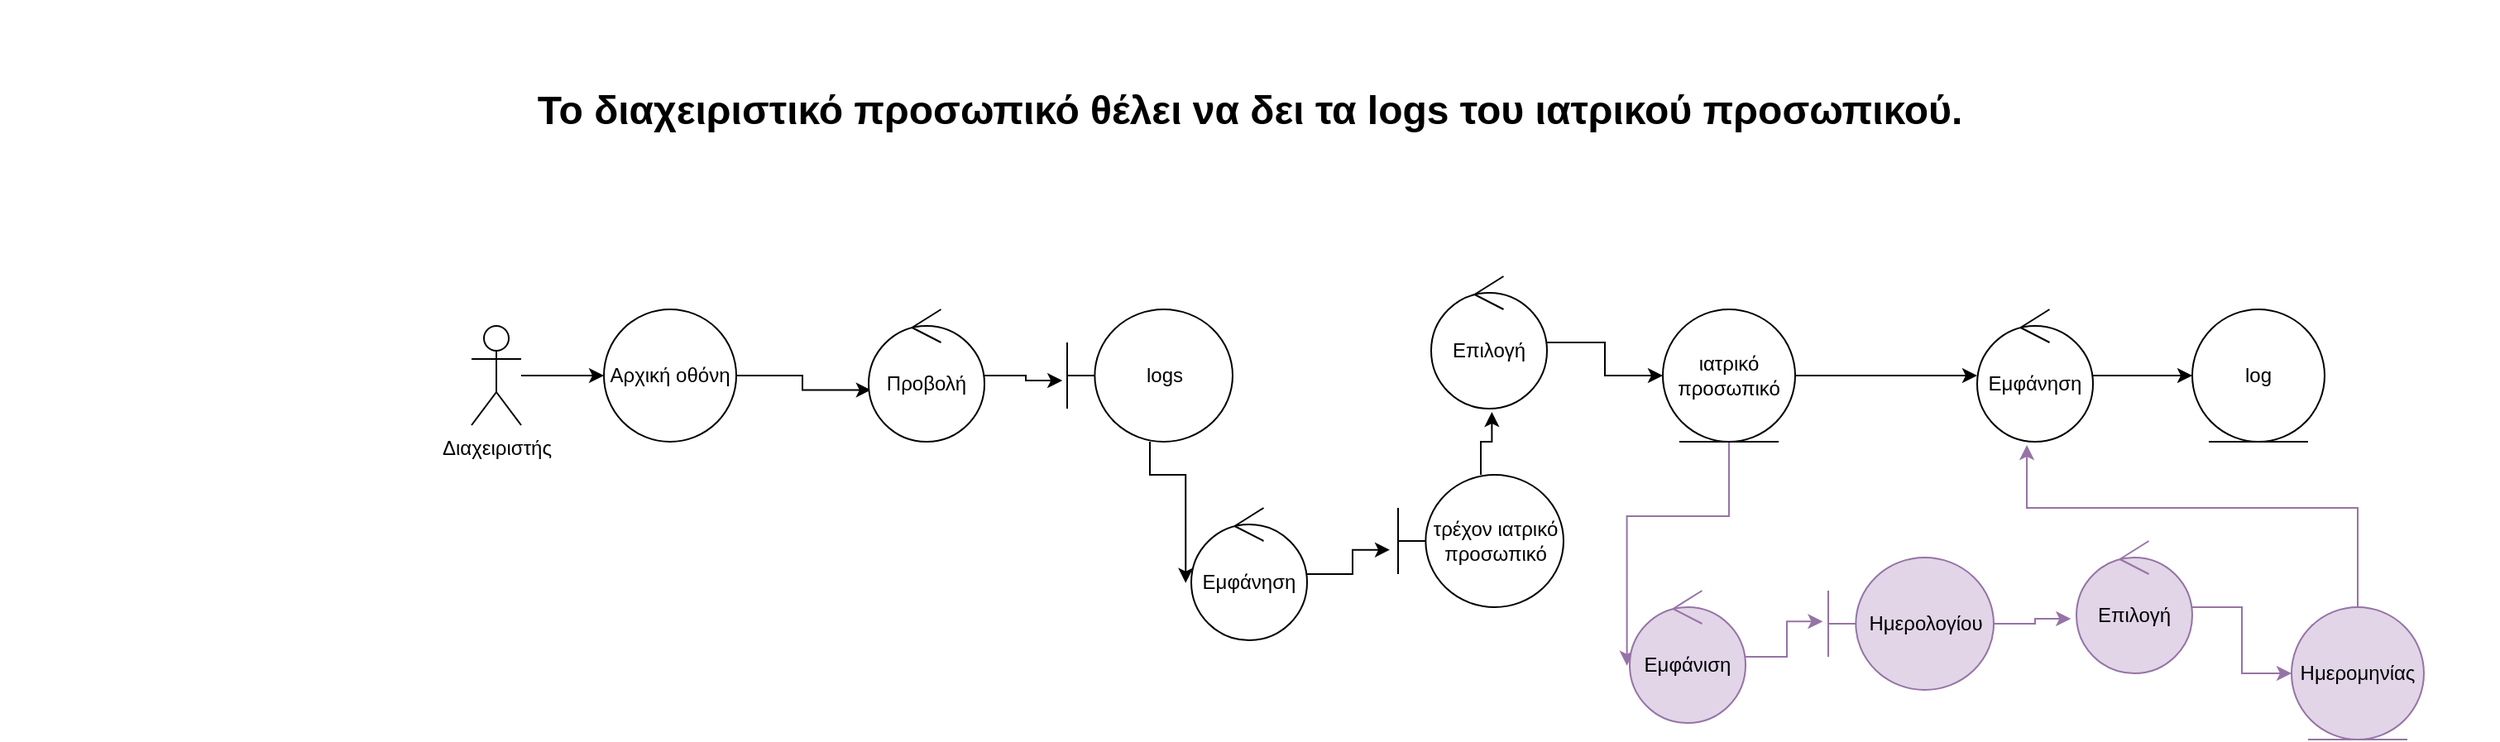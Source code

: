 <mxfile version="14.5.10" type="device"><diagram name="Page-1" id="929967ad-93f9-6ef4-fab6-5d389245f69c"><mxGraphModel dx="1330" dy="953" grid="1" gridSize="10" guides="1" tooltips="1" connect="1" arrows="1" fold="1" page="1" pageScale="1.5" pageWidth="1169" pageHeight="826" background="none" math="0" shadow="0"><root><mxCell id="0" style=";html=1;"/><mxCell id="1" style=";html=1;" parent="0"/><mxCell id="1672d66443f91eb5-23" value="&lt;font style=&quot;font-size: 24px&quot;&gt;&lt;br&gt;&lt;/font&gt;&lt;pre class=&quot;western&quot; lang=&quot;el-GR&quot;&gt;&lt;font style=&quot;font-size: 24px&quot; face=&quot;Bahnschrift, sans-serif&quot;&gt;&lt;b&gt;Το διαχειριστικό προσωπικό θέλει να δει τα &lt;span lang=&quot;en-US&quot;&gt;logs&lt;/span&gt; του ιατρικού προσωπικού.&lt;/b&gt;&lt;/font&gt;&lt;/pre&gt;&lt;font style=&quot;font-size: 24px&quot;&gt;&lt;br&gt;&lt;/font&gt;" style="text;strokeColor=none;fillColor=none;html=1;fontSize=24;fontStyle=1;verticalAlign=middle;align=center;" parent="1" vertex="1"><mxGeometry x="245" y="380" width="1510" height="40" as="geometry"/></mxCell><mxCell id="89gJJdfsEHyWe4KBx-3g-4" style="edgeStyle=orthogonalEdgeStyle;rounded=0;orthogonalLoop=1;jettySize=auto;html=1;entryX=0;entryY=0.5;entryDx=0;entryDy=0;" parent="1" source="89gJJdfsEHyWe4KBx-3g-1" target="89gJJdfsEHyWe4KBx-3g-3" edge="1"><mxGeometry relative="1" as="geometry"/></mxCell><mxCell id="89gJJdfsEHyWe4KBx-3g-1" value="Διαχειριστής" style="shape=umlActor;verticalLabelPosition=bottom;verticalAlign=top;html=1;outlineConnect=0;" parent="1" vertex="1"><mxGeometry x="530" y="530" width="30" height="60" as="geometry"/></mxCell><mxCell id="89gJJdfsEHyWe4KBx-3g-65" style="edgeStyle=orthogonalEdgeStyle;rounded=0;orthogonalLoop=1;jettySize=auto;html=1;entryX=0.02;entryY=0.609;entryDx=0;entryDy=0;entryPerimeter=0;" parent="1" source="89gJJdfsEHyWe4KBx-3g-3" target="89gJJdfsEHyWe4KBx-3g-29" edge="1"><mxGeometry relative="1" as="geometry"/></mxCell><mxCell id="89gJJdfsEHyWe4KBx-3g-3" value="Αρχική οθόνη" style="ellipse;whiteSpace=wrap;html=1;aspect=fixed;" parent="1" vertex="1"><mxGeometry x="610" y="520" width="80" height="80" as="geometry"/></mxCell><mxCell id="89gJJdfsEHyWe4KBx-3g-89" style="edgeStyle=orthogonalEdgeStyle;rounded=0;orthogonalLoop=1;jettySize=auto;html=1;entryX=-0.029;entryY=0.538;entryDx=0;entryDy=0;entryPerimeter=0;" parent="1" source="89gJJdfsEHyWe4KBx-3g-29" target="89gJJdfsEHyWe4KBx-3g-88" edge="1"><mxGeometry relative="1" as="geometry"/></mxCell><mxCell id="89gJJdfsEHyWe4KBx-3g-29" value="Προβολή " style="ellipse;shape=umlControl;whiteSpace=wrap;html=1;" parent="1" vertex="1"><mxGeometry x="770" y="520" width="70" height="80" as="geometry"/></mxCell><mxCell id="TNfg3pMd5B9_PQHhbI3s-9" style="edgeStyle=orthogonalEdgeStyle;rounded=0;orthogonalLoop=1;jettySize=auto;html=1;entryX=-0.048;entryY=0.567;entryDx=0;entryDy=0;entryPerimeter=0;" edge="1" parent="1" source="89gJJdfsEHyWe4KBx-3g-88" target="TNfg3pMd5B9_PQHhbI3s-1"><mxGeometry relative="1" as="geometry"/></mxCell><mxCell id="89gJJdfsEHyWe4KBx-3g-88" value="logs" style="shape=umlBoundary;whiteSpace=wrap;html=1;" parent="1" vertex="1"><mxGeometry x="890" y="520" width="100" height="80" as="geometry"/></mxCell><mxCell id="TNfg3pMd5B9_PQHhbI3s-11" style="edgeStyle=orthogonalEdgeStyle;rounded=0;orthogonalLoop=1;jettySize=auto;html=1;entryX=0;entryY=0.5;entryDx=0;entryDy=0;" edge="1" parent="1" source="89gJJdfsEHyWe4KBx-3g-90" target="89gJJdfsEHyWe4KBx-3g-92"><mxGeometry relative="1" as="geometry"/></mxCell><mxCell id="89gJJdfsEHyWe4KBx-3g-90" value="Επιλογή" style="ellipse;shape=umlControl;whiteSpace=wrap;html=1;" parent="1" vertex="1"><mxGeometry x="1110" y="500" width="70" height="80" as="geometry"/></mxCell><mxCell id="89gJJdfsEHyWe4KBx-3g-96" style="edgeStyle=orthogonalEdgeStyle;rounded=0;orthogonalLoop=1;jettySize=auto;html=1;" parent="1" source="89gJJdfsEHyWe4KBx-3g-92" target="89gJJdfsEHyWe4KBx-3g-95" edge="1"><mxGeometry relative="1" as="geometry"/></mxCell><mxCell id="TNfg3pMd5B9_PQHhbI3s-13" style="edgeStyle=orthogonalEdgeStyle;rounded=0;orthogonalLoop=1;jettySize=auto;html=1;entryX=-0.024;entryY=0.567;entryDx=0;entryDy=0;entryPerimeter=0;fillColor=#e1d5e7;strokeColor=#9673a6;" edge="1" parent="1" source="89gJJdfsEHyWe4KBx-3g-92" target="TNfg3pMd5B9_PQHhbI3s-12"><mxGeometry relative="1" as="geometry"/></mxCell><mxCell id="89gJJdfsEHyWe4KBx-3g-92" value="ιατρικό προσωπικό" style="ellipse;shape=umlEntity;whiteSpace=wrap;html=1;" parent="1" vertex="1"><mxGeometry x="1250" y="520" width="80" height="80" as="geometry"/></mxCell><mxCell id="89gJJdfsEHyWe4KBx-3g-98" style="edgeStyle=orthogonalEdgeStyle;rounded=0;orthogonalLoop=1;jettySize=auto;html=1;entryX=0;entryY=0.5;entryDx=0;entryDy=0;" parent="1" source="89gJJdfsEHyWe4KBx-3g-95" target="89gJJdfsEHyWe4KBx-3g-99" edge="1"><mxGeometry relative="1" as="geometry"><mxPoint x="1560" y="565.84" as="targetPoint"/></mxGeometry></mxCell><mxCell id="89gJJdfsEHyWe4KBx-3g-95" value="Εμφάνηση" style="ellipse;shape=umlControl;whiteSpace=wrap;html=1;" parent="1" vertex="1"><mxGeometry x="1440" y="520" width="70" height="80" as="geometry"/></mxCell><mxCell id="89gJJdfsEHyWe4KBx-3g-99" value="&lt;div&gt;log&lt;/div&gt;" style="ellipse;shape=umlEntity;whiteSpace=wrap;html=1;" parent="1" vertex="1"><mxGeometry x="1570" y="520" width="80" height="80" as="geometry"/></mxCell><mxCell id="TNfg3pMd5B9_PQHhbI3s-7" style="edgeStyle=orthogonalEdgeStyle;rounded=0;orthogonalLoop=1;jettySize=auto;html=1;entryX=-0.05;entryY=0.567;entryDx=0;entryDy=0;entryPerimeter=0;" edge="1" parent="1" source="TNfg3pMd5B9_PQHhbI3s-1" target="TNfg3pMd5B9_PQHhbI3s-4"><mxGeometry relative="1" as="geometry"/></mxCell><mxCell id="TNfg3pMd5B9_PQHhbI3s-1" value="Εμφάνηση" style="ellipse;shape=umlControl;whiteSpace=wrap;html=1;" vertex="1" parent="1"><mxGeometry x="965" y="640" width="70" height="80" as="geometry"/></mxCell><mxCell id="TNfg3pMd5B9_PQHhbI3s-10" style="edgeStyle=orthogonalEdgeStyle;rounded=0;orthogonalLoop=1;jettySize=auto;html=1;entryX=0.524;entryY=1.025;entryDx=0;entryDy=0;entryPerimeter=0;" edge="1" parent="1" source="TNfg3pMd5B9_PQHhbI3s-4" target="89gJJdfsEHyWe4KBx-3g-90"><mxGeometry relative="1" as="geometry"/></mxCell><mxCell id="TNfg3pMd5B9_PQHhbI3s-4" value="τρέχον ιατρικό προσωπικό" style="shape=umlBoundary;whiteSpace=wrap;html=1;" vertex="1" parent="1"><mxGeometry x="1090" y="620" width="100" height="80" as="geometry"/></mxCell><mxCell id="TNfg3pMd5B9_PQHhbI3s-15" style="edgeStyle=orthogonalEdgeStyle;rounded=0;orthogonalLoop=1;jettySize=auto;html=1;entryX=-0.033;entryY=0.483;entryDx=0;entryDy=0;entryPerimeter=0;fillColor=#e1d5e7;strokeColor=#9673a6;" edge="1" parent="1" source="TNfg3pMd5B9_PQHhbI3s-12" target="TNfg3pMd5B9_PQHhbI3s-14"><mxGeometry relative="1" as="geometry"/></mxCell><mxCell id="TNfg3pMd5B9_PQHhbI3s-12" value="Εμφάνιση" style="ellipse;shape=umlControl;whiteSpace=wrap;html=1;fillColor=#e1d5e7;strokeColor=#9673a6;" vertex="1" parent="1"><mxGeometry x="1230" y="690" width="70" height="80" as="geometry"/></mxCell><mxCell id="TNfg3pMd5B9_PQHhbI3s-17" style="edgeStyle=orthogonalEdgeStyle;rounded=0;orthogonalLoop=1;jettySize=auto;html=1;entryX=-0.048;entryY=0.588;entryDx=0;entryDy=0;entryPerimeter=0;fillColor=#e1d5e7;strokeColor=#9673a6;" edge="1" parent="1" source="TNfg3pMd5B9_PQHhbI3s-14" target="TNfg3pMd5B9_PQHhbI3s-16"><mxGeometry relative="1" as="geometry"/></mxCell><mxCell id="TNfg3pMd5B9_PQHhbI3s-14" value="Ημερολογίου" style="shape=umlBoundary;whiteSpace=wrap;html=1;fillColor=#e1d5e7;strokeColor=#9673a6;" vertex="1" parent="1"><mxGeometry x="1350" y="670" width="100" height="80" as="geometry"/></mxCell><mxCell id="TNfg3pMd5B9_PQHhbI3s-20" style="edgeStyle=orthogonalEdgeStyle;rounded=0;orthogonalLoop=1;jettySize=auto;html=1;entryX=0;entryY=0.5;entryDx=0;entryDy=0;fillColor=#e1d5e7;strokeColor=#9673a6;" edge="1" parent="1" source="TNfg3pMd5B9_PQHhbI3s-16" target="TNfg3pMd5B9_PQHhbI3s-18"><mxGeometry relative="1" as="geometry"/></mxCell><mxCell id="TNfg3pMd5B9_PQHhbI3s-16" value="Επιλογή" style="ellipse;shape=umlControl;whiteSpace=wrap;html=1;fillColor=#e1d5e7;strokeColor=#9673a6;" vertex="1" parent="1"><mxGeometry x="1500" y="660" width="70" height="80" as="geometry"/></mxCell><mxCell id="TNfg3pMd5B9_PQHhbI3s-21" style="edgeStyle=orthogonalEdgeStyle;rounded=0;orthogonalLoop=1;jettySize=auto;html=1;entryX=0.429;entryY=1.025;entryDx=0;entryDy=0;entryPerimeter=0;fillColor=#e1d5e7;strokeColor=#9673a6;" edge="1" parent="1" source="TNfg3pMd5B9_PQHhbI3s-18" target="89gJJdfsEHyWe4KBx-3g-95"><mxGeometry relative="1" as="geometry"><Array as="points"><mxPoint x="1670" y="640"/><mxPoint x="1470" y="640"/></Array></mxGeometry></mxCell><mxCell id="TNfg3pMd5B9_PQHhbI3s-18" value="Ημερομηνίας" style="ellipse;shape=umlEntity;whiteSpace=wrap;html=1;fillColor=#e1d5e7;strokeColor=#9673a6;" vertex="1" parent="1"><mxGeometry x="1630" y="700" width="80" height="80" as="geometry"/></mxCell></root></mxGraphModel></diagram></mxfile>